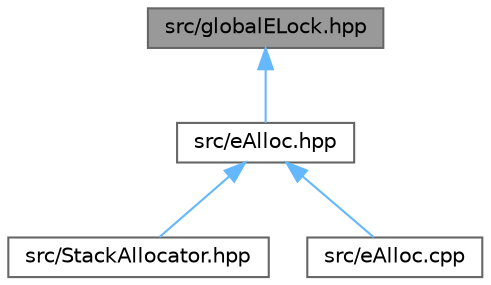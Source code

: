 digraph "src/globalELock.hpp"
{
 // LATEX_PDF_SIZE
  bgcolor="transparent";
  edge [fontname=Helvetica,fontsize=10,labelfontname=Helvetica,labelfontsize=10];
  node [fontname=Helvetica,fontsize=10,shape=box,height=0.2,width=0.4];
  Node1 [id="Node000001",label="src/globalELock.hpp",height=0.2,width=0.4,color="gray40", fillcolor="grey60", style="filled", fontcolor="black",tooltip="Universal RAII lock guard and platform lock adapter system for eAlloc."];
  Node1 -> Node2 [id="edge1_Node000001_Node000002",dir="back",color="steelblue1",style="solid",tooltip=" "];
  Node2 [id="Node000002",label="src/eAlloc.hpp",height=0.2,width=0.4,color="grey40", fillcolor="white", style="filled",URL="$e_alloc_8hpp.html",tooltip="TLSF-based MCU/host-agnostic memory allocator with multi-pool support."];
  Node2 -> Node3 [id="edge2_Node000002_Node000003",dir="back",color="steelblue1",style="solid",tooltip=" "];
  Node3 [id="Node000003",label="src/StackAllocator.hpp",height=0.2,width=0.4,color="grey40", fillcolor="white", style="filled",URL="$_stack_allocator_8hpp.html",tooltip="MCU/host-agnostic C++ allocator using a stack-allocated memory pool and TLSF."];
  Node2 -> Node4 [id="edge3_Node000002_Node000004",dir="back",color="steelblue1",style="solid",tooltip=" "];
  Node4 [id="Node000004",label="src/eAlloc.cpp",height=0.2,width=0.4,color="grey40", fillcolor="white", style="filled",URL="$e_alloc_8cpp.html",tooltip="Implementation of TLSF-based MCU/host-agnostic memory allocator (dsa::eAlloc)."];
}
